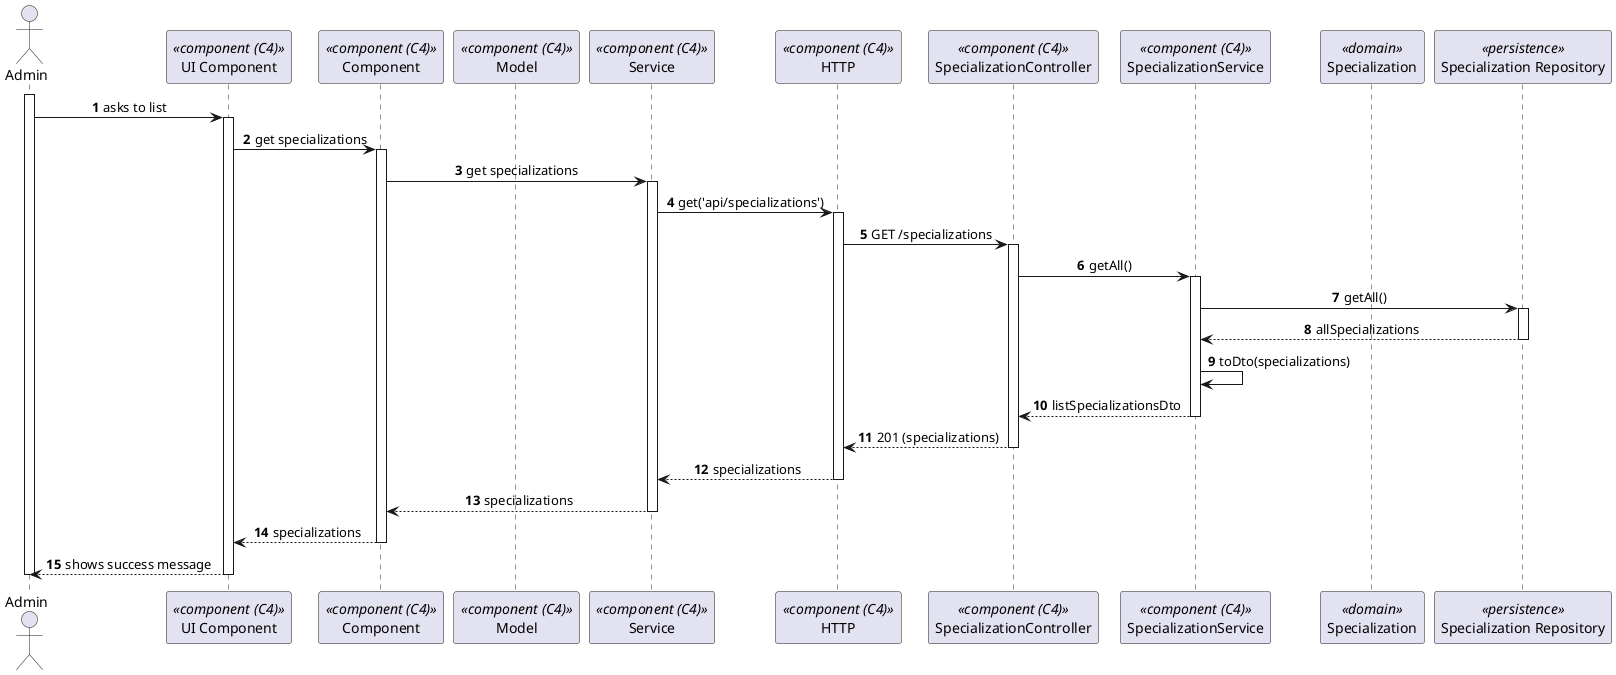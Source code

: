 @startuml process-view
autonumber
skinparam DefaultTextAlignment center
actor Admin as "Admin"
participant ComponentUI as "UI Component" <<component (C4)>>
participant Component as "Component" <<component (C4)>>
participant Model as "Model" <<component (C4)>>
participant Service as "Service" <<component (C4)>>
participant HTTP as "HTTP" <<component (C4)>>
participant SpecializationsController as "SpecializationController" <<component (C4)>>
participant SpecializationService as "SpecializationService" <<component (C4)>>
participant Specialization as "Specialization" <<domain>>
participant SpecializationRepo as "Specialization Repository" <<persistence>>

activate Admin

    Admin -> ComponentUI : asks to list
    activate ComponentUI
    
        ComponentUI -> Component : get specializations
        activate Component
            
            Component -> Service : get specializations
            activate Service

                Service -> HTTP : get('api/specializations')

                activate HTTP
                    HTTP -> SpecializationsController : GET /specializations

                    activate SpecializationsController

                    SpecializationsController -> SpecializationService : getAll()

                    activate SpecializationService 

                    SpecializationService -> SpecializationRepo : getAll()

                    activate SpecializationRepo

                    SpecializationRepo --> SpecializationService : allSpecializations

                    deactivate SpecializationRepo

                    SpecializationService -> SpecializationService : toDto(specializations)

                    SpecializationService --> SpecializationsController : listSpecializationsDto

                    deactivate SpecializationService

                    SpecializationsController --> HTTP : 201 (specializations)

                    deactivate SpecializationsController

                    HTTP --> Service : specializations

                deactivate HTTP

                Service --> Component : specializations
            deactivate Service

            Component --> ComponentUI : specializations
        deactivate Component

    Admin <-- ComponentUI : shows success message
    deactivate ComponentUI

deactivate Admin

@enduml
